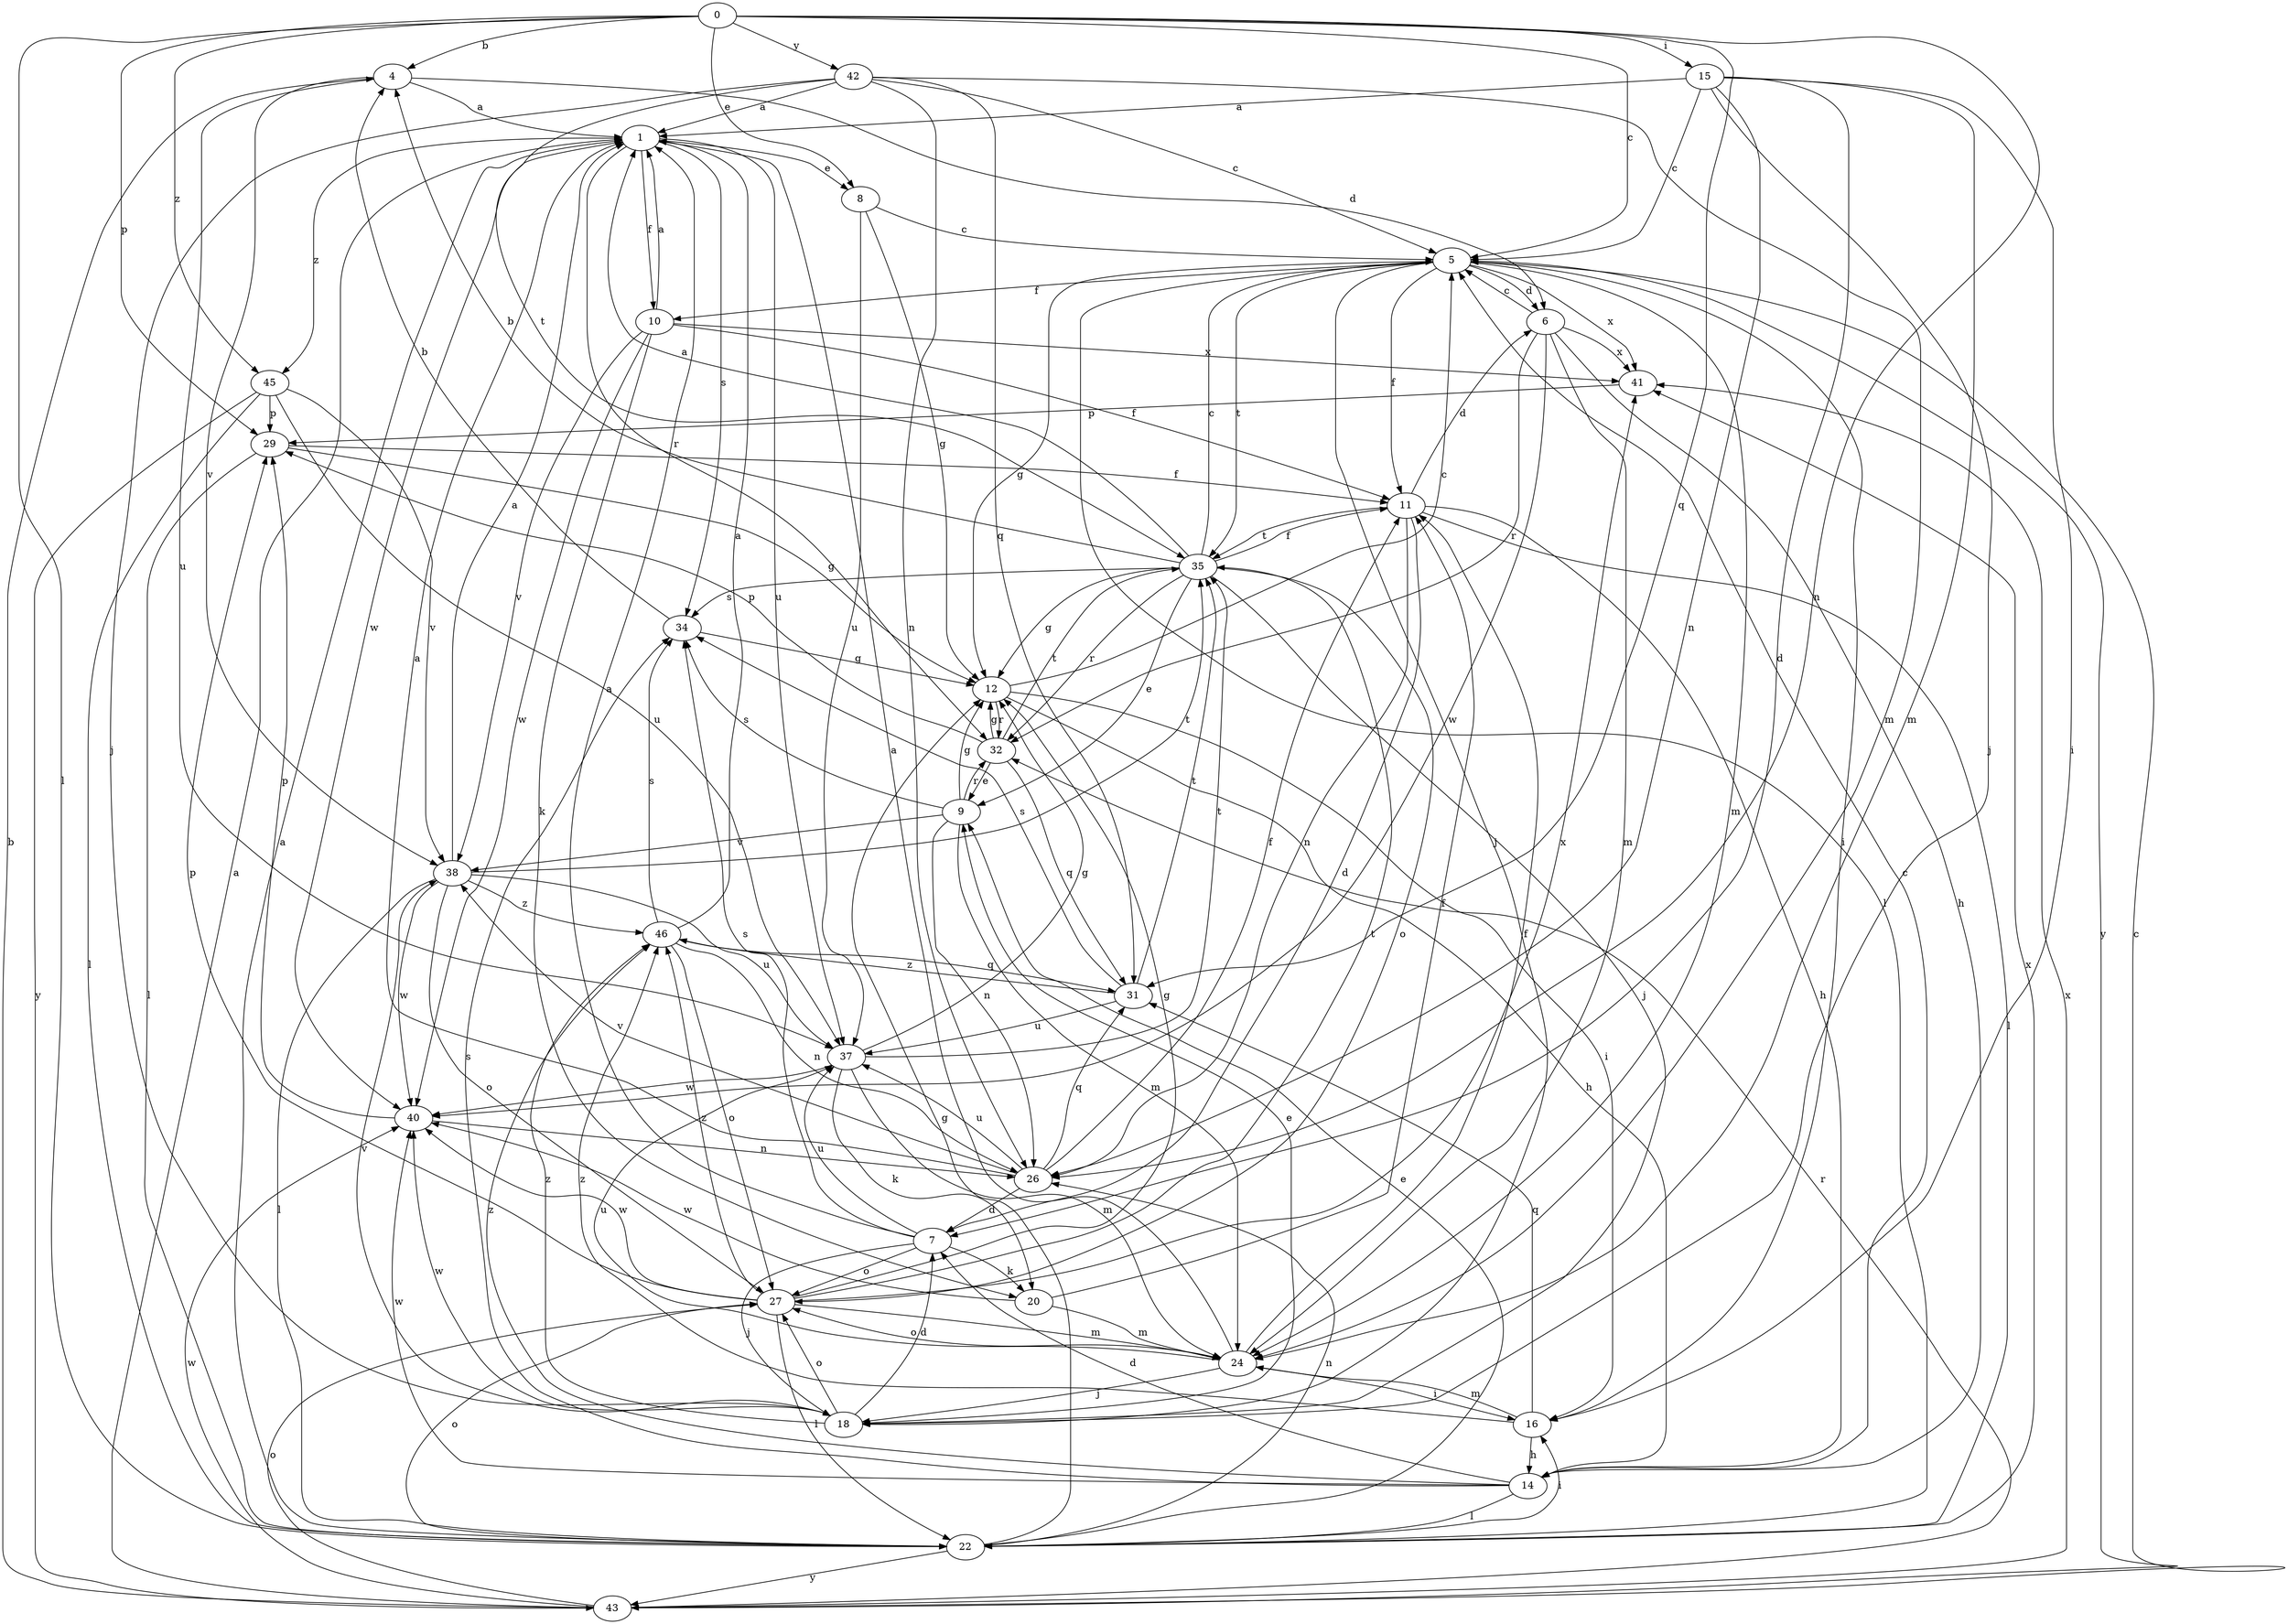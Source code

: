 strict digraph  {
0;
1;
4;
5;
6;
7;
8;
9;
10;
11;
12;
14;
15;
16;
18;
20;
22;
24;
26;
27;
29;
31;
32;
34;
35;
37;
38;
40;
41;
42;
43;
45;
46;
0 -> 4  [label=b];
0 -> 5  [label=c];
0 -> 8  [label=e];
0 -> 15  [label=i];
0 -> 22  [label=l];
0 -> 26  [label=n];
0 -> 29  [label=p];
0 -> 31  [label=q];
0 -> 42  [label=y];
0 -> 45  [label=z];
1 -> 8  [label=e];
1 -> 10  [label=f];
1 -> 32  [label=r];
1 -> 34  [label=s];
1 -> 37  [label=u];
1 -> 40  [label=w];
1 -> 45  [label=z];
4 -> 1  [label=a];
4 -> 6  [label=d];
4 -> 37  [label=u];
4 -> 38  [label=v];
5 -> 6  [label=d];
5 -> 10  [label=f];
5 -> 11  [label=f];
5 -> 12  [label=g];
5 -> 16  [label=i];
5 -> 18  [label=j];
5 -> 22  [label=l];
5 -> 24  [label=m];
5 -> 35  [label=t];
5 -> 41  [label=x];
5 -> 43  [label=y];
6 -> 5  [label=c];
6 -> 14  [label=h];
6 -> 24  [label=m];
6 -> 32  [label=r];
6 -> 40  [label=w];
6 -> 41  [label=x];
7 -> 1  [label=a];
7 -> 18  [label=j];
7 -> 20  [label=k];
7 -> 27  [label=o];
7 -> 34  [label=s];
7 -> 37  [label=u];
8 -> 5  [label=c];
8 -> 12  [label=g];
8 -> 37  [label=u];
9 -> 12  [label=g];
9 -> 24  [label=m];
9 -> 26  [label=n];
9 -> 32  [label=r];
9 -> 34  [label=s];
9 -> 38  [label=v];
10 -> 1  [label=a];
10 -> 11  [label=f];
10 -> 20  [label=k];
10 -> 38  [label=v];
10 -> 40  [label=w];
10 -> 41  [label=x];
11 -> 6  [label=d];
11 -> 7  [label=d];
11 -> 14  [label=h];
11 -> 22  [label=l];
11 -> 26  [label=n];
11 -> 35  [label=t];
12 -> 5  [label=c];
12 -> 14  [label=h];
12 -> 16  [label=i];
12 -> 32  [label=r];
14 -> 5  [label=c];
14 -> 7  [label=d];
14 -> 22  [label=l];
14 -> 34  [label=s];
14 -> 40  [label=w];
14 -> 46  [label=z];
15 -> 1  [label=a];
15 -> 5  [label=c];
15 -> 7  [label=d];
15 -> 16  [label=i];
15 -> 18  [label=j];
15 -> 24  [label=m];
15 -> 26  [label=n];
16 -> 14  [label=h];
16 -> 24  [label=m];
16 -> 31  [label=q];
16 -> 46  [label=z];
18 -> 7  [label=d];
18 -> 9  [label=e];
18 -> 27  [label=o];
18 -> 38  [label=v];
18 -> 40  [label=w];
18 -> 46  [label=z];
20 -> 11  [label=f];
20 -> 24  [label=m];
20 -> 40  [label=w];
22 -> 1  [label=a];
22 -> 9  [label=e];
22 -> 12  [label=g];
22 -> 16  [label=i];
22 -> 26  [label=n];
22 -> 27  [label=o];
22 -> 41  [label=x];
22 -> 43  [label=y];
24 -> 1  [label=a];
24 -> 11  [label=f];
24 -> 16  [label=i];
24 -> 18  [label=j];
24 -> 27  [label=o];
24 -> 37  [label=u];
26 -> 1  [label=a];
26 -> 7  [label=d];
26 -> 11  [label=f];
26 -> 31  [label=q];
26 -> 37  [label=u];
26 -> 38  [label=v];
27 -> 12  [label=g];
27 -> 22  [label=l];
27 -> 24  [label=m];
27 -> 29  [label=p];
27 -> 35  [label=t];
27 -> 40  [label=w];
27 -> 41  [label=x];
27 -> 46  [label=z];
29 -> 11  [label=f];
29 -> 12  [label=g];
29 -> 22  [label=l];
31 -> 34  [label=s];
31 -> 35  [label=t];
31 -> 37  [label=u];
31 -> 46  [label=z];
32 -> 9  [label=e];
32 -> 12  [label=g];
32 -> 29  [label=p];
32 -> 31  [label=q];
32 -> 35  [label=t];
34 -> 4  [label=b];
34 -> 12  [label=g];
35 -> 1  [label=a];
35 -> 4  [label=b];
35 -> 5  [label=c];
35 -> 9  [label=e];
35 -> 11  [label=f];
35 -> 12  [label=g];
35 -> 18  [label=j];
35 -> 27  [label=o];
35 -> 32  [label=r];
35 -> 34  [label=s];
37 -> 12  [label=g];
37 -> 20  [label=k];
37 -> 24  [label=m];
37 -> 35  [label=t];
37 -> 40  [label=w];
38 -> 1  [label=a];
38 -> 22  [label=l];
38 -> 27  [label=o];
38 -> 35  [label=t];
38 -> 37  [label=u];
38 -> 40  [label=w];
38 -> 46  [label=z];
40 -> 26  [label=n];
40 -> 29  [label=p];
41 -> 29  [label=p];
42 -> 1  [label=a];
42 -> 5  [label=c];
42 -> 18  [label=j];
42 -> 24  [label=m];
42 -> 26  [label=n];
42 -> 31  [label=q];
42 -> 35  [label=t];
43 -> 1  [label=a];
43 -> 4  [label=b];
43 -> 5  [label=c];
43 -> 27  [label=o];
43 -> 32  [label=r];
43 -> 40  [label=w];
43 -> 41  [label=x];
45 -> 22  [label=l];
45 -> 29  [label=p];
45 -> 37  [label=u];
45 -> 38  [label=v];
45 -> 43  [label=y];
46 -> 1  [label=a];
46 -> 26  [label=n];
46 -> 27  [label=o];
46 -> 31  [label=q];
46 -> 34  [label=s];
}
